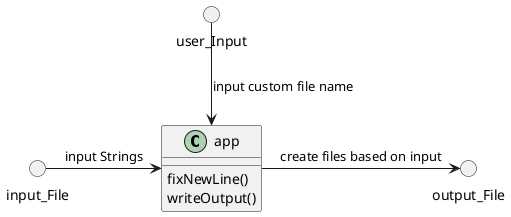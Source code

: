 @startuml
'https://plantuml.com/class-diagram

class app
() user_Input
() input_File
() output_File

input_File -> app : input Strings
user_Input --> app : input custom file name
app -> output_File : create files based on input


class app {
fixNewLine()
writeOutput()
}

@enduml